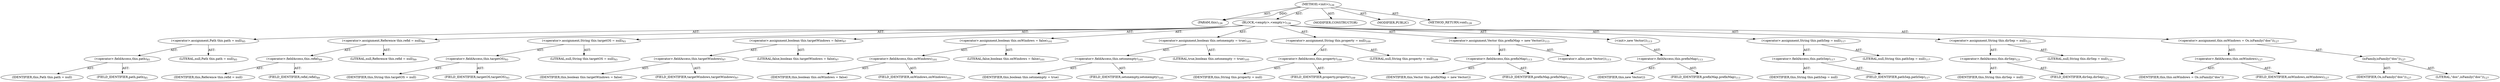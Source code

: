 digraph "&lt;init&gt;" {  
"111669149696" [label = <(METHOD,&lt;init&gt;)<SUB>126</SUB>> ]
"115964117001" [label = <(PARAM,this)<SUB>126</SUB>> ]
"25769803776" [label = <(BLOCK,&lt;empty&gt;,&lt;empty&gt;)<SUB>126</SUB>> ]
"30064771072" [label = <(&lt;operator&gt;.assignment,Path this.path = null)<SUB>85</SUB>> ]
"30064771073" [label = <(&lt;operator&gt;.fieldAccess,this.path)<SUB>85</SUB>> ]
"68719476755" [label = <(IDENTIFIER,this,Path this.path = null)> ]
"55834574848" [label = <(FIELD_IDENTIFIER,path,path)<SUB>85</SUB>> ]
"90194313216" [label = <(LITERAL,null,Path this.path = null)<SUB>85</SUB>> ]
"30064771074" [label = <(&lt;operator&gt;.assignment,Reference this.refid = null)<SUB>89</SUB>> ]
"30064771075" [label = <(&lt;operator&gt;.fieldAccess,this.refid)<SUB>89</SUB>> ]
"68719476756" [label = <(IDENTIFIER,this,Reference this.refid = null)> ]
"55834574849" [label = <(FIELD_IDENTIFIER,refid,refid)<SUB>89</SUB>> ]
"90194313217" [label = <(LITERAL,null,Reference this.refid = null)<SUB>89</SUB>> ]
"30064771076" [label = <(&lt;operator&gt;.assignment,String this.targetOS = null)<SUB>93</SUB>> ]
"30064771077" [label = <(&lt;operator&gt;.fieldAccess,this.targetOS)<SUB>93</SUB>> ]
"68719476757" [label = <(IDENTIFIER,this,String this.targetOS = null)> ]
"55834574850" [label = <(FIELD_IDENTIFIER,targetOS,targetOS)<SUB>93</SUB>> ]
"90194313218" [label = <(LITERAL,null,String this.targetOS = null)<SUB>93</SUB>> ]
"30064771078" [label = <(&lt;operator&gt;.assignment,boolean this.targetWindows = false)<SUB>97</SUB>> ]
"30064771079" [label = <(&lt;operator&gt;.fieldAccess,this.targetWindows)<SUB>97</SUB>> ]
"68719476758" [label = <(IDENTIFIER,this,boolean this.targetWindows = false)> ]
"55834574851" [label = <(FIELD_IDENTIFIER,targetWindows,targetWindows)<SUB>97</SUB>> ]
"90194313219" [label = <(LITERAL,false,boolean this.targetWindows = false)<SUB>97</SUB>> ]
"30064771080" [label = <(&lt;operator&gt;.assignment,boolean this.onWindows = false)<SUB>101</SUB>> ]
"30064771081" [label = <(&lt;operator&gt;.fieldAccess,this.onWindows)<SUB>101</SUB>> ]
"68719476759" [label = <(IDENTIFIER,this,boolean this.onWindows = false)> ]
"55834574852" [label = <(FIELD_IDENTIFIER,onWindows,onWindows)<SUB>101</SUB>> ]
"90194313220" [label = <(LITERAL,false,boolean this.onWindows = false)<SUB>101</SUB>> ]
"30064771082" [label = <(&lt;operator&gt;.assignment,boolean this.setonempty = true)<SUB>105</SUB>> ]
"30064771083" [label = <(&lt;operator&gt;.fieldAccess,this.setonempty)<SUB>105</SUB>> ]
"68719476760" [label = <(IDENTIFIER,this,boolean this.setonempty = true)> ]
"55834574853" [label = <(FIELD_IDENTIFIER,setonempty,setonempty)<SUB>105</SUB>> ]
"90194313221" [label = <(LITERAL,true,boolean this.setonempty = true)<SUB>105</SUB>> ]
"30064771084" [label = <(&lt;operator&gt;.assignment,String this.property = null)<SUB>109</SUB>> ]
"30064771085" [label = <(&lt;operator&gt;.fieldAccess,this.property)<SUB>109</SUB>> ]
"68719476761" [label = <(IDENTIFIER,this,String this.property = null)> ]
"55834574854" [label = <(FIELD_IDENTIFIER,property,property)<SUB>109</SUB>> ]
"90194313222" [label = <(LITERAL,null,String this.property = null)<SUB>109</SUB>> ]
"30064771086" [label = <(&lt;operator&gt;.assignment,Vector this.prefixMap = new Vector())<SUB>113</SUB>> ]
"30064771087" [label = <(&lt;operator&gt;.fieldAccess,this.prefixMap)<SUB>113</SUB>> ]
"68719476762" [label = <(IDENTIFIER,this,Vector this.prefixMap = new Vector())> ]
"55834574855" [label = <(FIELD_IDENTIFIER,prefixMap,prefixMap)<SUB>113</SUB>> ]
"30064771088" [label = <(&lt;operator&gt;.alloc,new Vector())<SUB>113</SUB>> ]
"30064771089" [label = <(&lt;init&gt;,new Vector())<SUB>113</SUB>> ]
"30064771090" [label = <(&lt;operator&gt;.fieldAccess,this.prefixMap)<SUB>113</SUB>> ]
"68719476763" [label = <(IDENTIFIER,this,new Vector())> ]
"55834574856" [label = <(FIELD_IDENTIFIER,prefixMap,prefixMap)<SUB>113</SUB>> ]
"30064771091" [label = <(&lt;operator&gt;.assignment,String this.pathSep = null)<SUB>117</SUB>> ]
"30064771092" [label = <(&lt;operator&gt;.fieldAccess,this.pathSep)<SUB>117</SUB>> ]
"68719476764" [label = <(IDENTIFIER,this,String this.pathSep = null)> ]
"55834574857" [label = <(FIELD_IDENTIFIER,pathSep,pathSep)<SUB>117</SUB>> ]
"90194313223" [label = <(LITERAL,null,String this.pathSep = null)<SUB>117</SUB>> ]
"30064771093" [label = <(&lt;operator&gt;.assignment,String this.dirSep = null)<SUB>121</SUB>> ]
"30064771094" [label = <(&lt;operator&gt;.fieldAccess,this.dirSep)<SUB>121</SUB>> ]
"68719476765" [label = <(IDENTIFIER,this,String this.dirSep = null)> ]
"55834574858" [label = <(FIELD_IDENTIFIER,dirSep,dirSep)<SUB>121</SUB>> ]
"90194313224" [label = <(LITERAL,null,String this.dirSep = null)<SUB>121</SUB>> ]
"30064771095" [label = <(&lt;operator&gt;.assignment,this.onWindows = Os.isFamily(&quot;dos&quot;))<SUB>127</SUB>> ]
"30064771096" [label = <(&lt;operator&gt;.fieldAccess,this.onWindows)<SUB>127</SUB>> ]
"68719476766" [label = <(IDENTIFIER,this,this.onWindows = Os.isFamily(&quot;dos&quot;))> ]
"55834574859" [label = <(FIELD_IDENTIFIER,onWindows,onWindows)<SUB>127</SUB>> ]
"30064771097" [label = <(isFamily,isFamily(&quot;dos&quot;))<SUB>127</SUB>> ]
"68719476767" [label = <(IDENTIFIER,Os,isFamily(&quot;dos&quot;))<SUB>127</SUB>> ]
"90194313225" [label = <(LITERAL,&quot;dos&quot;,isFamily(&quot;dos&quot;))<SUB>127</SUB>> ]
"133143986186" [label = <(MODIFIER,CONSTRUCTOR)> ]
"133143986187" [label = <(MODIFIER,PUBLIC)> ]
"128849018880" [label = <(METHOD_RETURN,void)<SUB>128</SUB>> ]
  "111669149696" -> "115964117001"  [ label = "AST: "] 
  "111669149696" -> "25769803776"  [ label = "AST: "] 
  "111669149696" -> "133143986186"  [ label = "AST: "] 
  "111669149696" -> "133143986187"  [ label = "AST: "] 
  "111669149696" -> "128849018880"  [ label = "AST: "] 
  "25769803776" -> "30064771072"  [ label = "AST: "] 
  "25769803776" -> "30064771074"  [ label = "AST: "] 
  "25769803776" -> "30064771076"  [ label = "AST: "] 
  "25769803776" -> "30064771078"  [ label = "AST: "] 
  "25769803776" -> "30064771080"  [ label = "AST: "] 
  "25769803776" -> "30064771082"  [ label = "AST: "] 
  "25769803776" -> "30064771084"  [ label = "AST: "] 
  "25769803776" -> "30064771086"  [ label = "AST: "] 
  "25769803776" -> "30064771089"  [ label = "AST: "] 
  "25769803776" -> "30064771091"  [ label = "AST: "] 
  "25769803776" -> "30064771093"  [ label = "AST: "] 
  "25769803776" -> "30064771095"  [ label = "AST: "] 
  "30064771072" -> "30064771073"  [ label = "AST: "] 
  "30064771072" -> "90194313216"  [ label = "AST: "] 
  "30064771073" -> "68719476755"  [ label = "AST: "] 
  "30064771073" -> "55834574848"  [ label = "AST: "] 
  "30064771074" -> "30064771075"  [ label = "AST: "] 
  "30064771074" -> "90194313217"  [ label = "AST: "] 
  "30064771075" -> "68719476756"  [ label = "AST: "] 
  "30064771075" -> "55834574849"  [ label = "AST: "] 
  "30064771076" -> "30064771077"  [ label = "AST: "] 
  "30064771076" -> "90194313218"  [ label = "AST: "] 
  "30064771077" -> "68719476757"  [ label = "AST: "] 
  "30064771077" -> "55834574850"  [ label = "AST: "] 
  "30064771078" -> "30064771079"  [ label = "AST: "] 
  "30064771078" -> "90194313219"  [ label = "AST: "] 
  "30064771079" -> "68719476758"  [ label = "AST: "] 
  "30064771079" -> "55834574851"  [ label = "AST: "] 
  "30064771080" -> "30064771081"  [ label = "AST: "] 
  "30064771080" -> "90194313220"  [ label = "AST: "] 
  "30064771081" -> "68719476759"  [ label = "AST: "] 
  "30064771081" -> "55834574852"  [ label = "AST: "] 
  "30064771082" -> "30064771083"  [ label = "AST: "] 
  "30064771082" -> "90194313221"  [ label = "AST: "] 
  "30064771083" -> "68719476760"  [ label = "AST: "] 
  "30064771083" -> "55834574853"  [ label = "AST: "] 
  "30064771084" -> "30064771085"  [ label = "AST: "] 
  "30064771084" -> "90194313222"  [ label = "AST: "] 
  "30064771085" -> "68719476761"  [ label = "AST: "] 
  "30064771085" -> "55834574854"  [ label = "AST: "] 
  "30064771086" -> "30064771087"  [ label = "AST: "] 
  "30064771086" -> "30064771088"  [ label = "AST: "] 
  "30064771087" -> "68719476762"  [ label = "AST: "] 
  "30064771087" -> "55834574855"  [ label = "AST: "] 
  "30064771089" -> "30064771090"  [ label = "AST: "] 
  "30064771090" -> "68719476763"  [ label = "AST: "] 
  "30064771090" -> "55834574856"  [ label = "AST: "] 
  "30064771091" -> "30064771092"  [ label = "AST: "] 
  "30064771091" -> "90194313223"  [ label = "AST: "] 
  "30064771092" -> "68719476764"  [ label = "AST: "] 
  "30064771092" -> "55834574857"  [ label = "AST: "] 
  "30064771093" -> "30064771094"  [ label = "AST: "] 
  "30064771093" -> "90194313224"  [ label = "AST: "] 
  "30064771094" -> "68719476765"  [ label = "AST: "] 
  "30064771094" -> "55834574858"  [ label = "AST: "] 
  "30064771095" -> "30064771096"  [ label = "AST: "] 
  "30064771095" -> "30064771097"  [ label = "AST: "] 
  "30064771096" -> "68719476766"  [ label = "AST: "] 
  "30064771096" -> "55834574859"  [ label = "AST: "] 
  "30064771097" -> "68719476767"  [ label = "AST: "] 
  "30064771097" -> "90194313225"  [ label = "AST: "] 
  "111669149696" -> "115964117001"  [ label = "DDG: "] 
}
